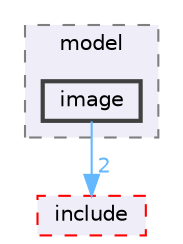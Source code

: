 digraph "C:/Users/Katia/Documents/GitHub/code_base_obscuration/src/model/image"
{
 // LATEX_PDF_SIZE
  bgcolor="transparent";
  edge [fontname=Helvetica,fontsize=10,labelfontname=Helvetica,labelfontsize=10];
  node [fontname=Helvetica,fontsize=10,shape=box,height=0.2,width=0.4];
  compound=true
  subgraph clusterdir_949e27a7751d0c92030655a2cf20e072 {
    graph [ bgcolor="#efedf7", pencolor="grey50", label="model", fontname=Helvetica,fontsize=10 style="filled,dashed", URL="dir_949e27a7751d0c92030655a2cf20e072.html",tooltip=""]
  dir_a7771e0386ca71677a4be6a5cc6fcbe4 [label="image", fillcolor="#efedf7", color="grey25", style="filled,bold", URL="dir_a7771e0386ca71677a4be6a5cc6fcbe4.html",tooltip=""];
  }
  dir_22d02f5bb5fe1487c74e4ebfacc28211 [label="include", fillcolor="#efedf7", color="red", style="filled,dashed", URL="dir_22d02f5bb5fe1487c74e4ebfacc28211.html",tooltip=""];
  dir_a7771e0386ca71677a4be6a5cc6fcbe4->dir_22d02f5bb5fe1487c74e4ebfacc28211 [headlabel="2", labeldistance=1.5 headhref="dir_000018_000019.html" href="dir_000018_000019.html" color="steelblue1" fontcolor="steelblue1"];
}
